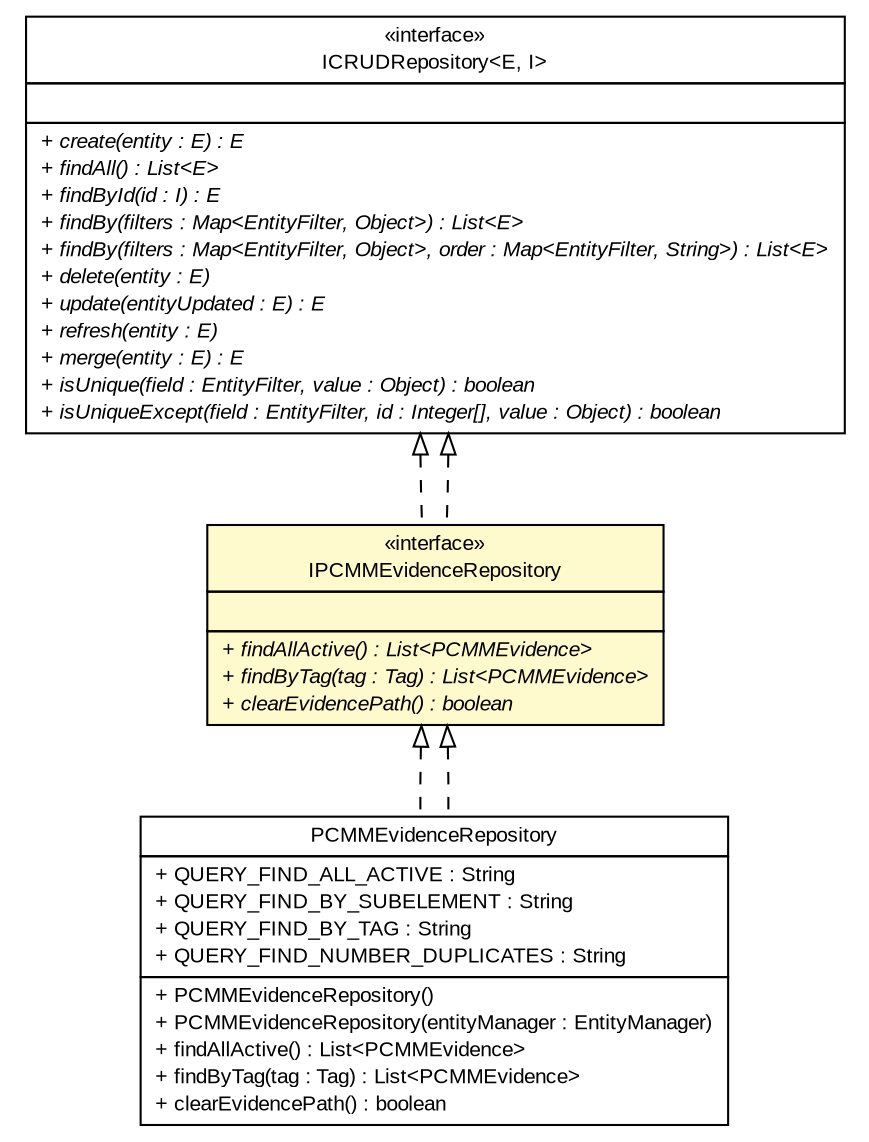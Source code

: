 #!/usr/local/bin/dot
#
# Class diagram 
# Generated by UMLGraph version R5_6-24-gf6e263 (http://www.umlgraph.org/)
#

digraph G {
	edge [fontname="arial",fontsize=10,labelfontname="arial",labelfontsize=10];
	node [fontname="arial",fontsize=10,shape=plaintext];
	nodesep=0.25;
	ranksep=0.5;
	// gov.sandia.cf.dao.ICRUDRepository<E, I>
	c171494 [label=<<table title="gov.sandia.cf.dao.ICRUDRepository" border="0" cellborder="1" cellspacing="0" cellpadding="2" port="p" href="./ICRUDRepository.html">
		<tr><td><table border="0" cellspacing="0" cellpadding="1">
<tr><td align="center" balign="center"> &#171;interface&#187; </td></tr>
<tr><td align="center" balign="center"> ICRUDRepository&lt;E, I&gt; </td></tr>
		</table></td></tr>
		<tr><td><table border="0" cellspacing="0" cellpadding="1">
<tr><td align="left" balign="left">  </td></tr>
		</table></td></tr>
		<tr><td><table border="0" cellspacing="0" cellpadding="1">
<tr><td align="left" balign="left"><font face="arial italic" point-size="10.0"> + create(entity : E) : E </font></td></tr>
<tr><td align="left" balign="left"><font face="arial italic" point-size="10.0"> + findAll() : List&lt;E&gt; </font></td></tr>
<tr><td align="left" balign="left"><font face="arial italic" point-size="10.0"> + findById(id : I) : E </font></td></tr>
<tr><td align="left" balign="left"><font face="arial italic" point-size="10.0"> + findBy(filters : Map&lt;EntityFilter, Object&gt;) : List&lt;E&gt; </font></td></tr>
<tr><td align="left" balign="left"><font face="arial italic" point-size="10.0"> + findBy(filters : Map&lt;EntityFilter, Object&gt;, order : Map&lt;EntityFilter, String&gt;) : List&lt;E&gt; </font></td></tr>
<tr><td align="left" balign="left"><font face="arial italic" point-size="10.0"> + delete(entity : E) </font></td></tr>
<tr><td align="left" balign="left"><font face="arial italic" point-size="10.0"> + update(entityUpdated : E) : E </font></td></tr>
<tr><td align="left" balign="left"><font face="arial italic" point-size="10.0"> + refresh(entity : E) </font></td></tr>
<tr><td align="left" balign="left"><font face="arial italic" point-size="10.0"> + merge(entity : E) : E </font></td></tr>
<tr><td align="left" balign="left"><font face="arial italic" point-size="10.0"> + isUnique(field : EntityFilter, value : Object) : boolean </font></td></tr>
<tr><td align="left" balign="left"><font face="arial italic" point-size="10.0"> + isUniqueExcept(field : EntityFilter, id : Integer[], value : Object) : boolean </font></td></tr>
		</table></td></tr>
		</table>>, URL="./ICRUDRepository.html", fontname="arial", fontcolor="black", fontsize=10.0];
	// gov.sandia.cf.dao.impl.PCMMEvidenceRepository
	c171525 [label=<<table title="gov.sandia.cf.dao.impl.PCMMEvidenceRepository" border="0" cellborder="1" cellspacing="0" cellpadding="2" port="p" href="./impl/PCMMEvidenceRepository.html">
		<tr><td><table border="0" cellspacing="0" cellpadding="1">
<tr><td align="center" balign="center"> PCMMEvidenceRepository </td></tr>
		</table></td></tr>
		<tr><td><table border="0" cellspacing="0" cellpadding="1">
<tr><td align="left" balign="left"> + QUERY_FIND_ALL_ACTIVE : String </td></tr>
<tr><td align="left" balign="left"> + QUERY_FIND_BY_SUBELEMENT : String </td></tr>
<tr><td align="left" balign="left"> + QUERY_FIND_BY_TAG : String </td></tr>
<tr><td align="left" balign="left"> + QUERY_FIND_NUMBER_DUPLICATES : String </td></tr>
		</table></td></tr>
		<tr><td><table border="0" cellspacing="0" cellpadding="1">
<tr><td align="left" balign="left"> + PCMMEvidenceRepository() </td></tr>
<tr><td align="left" balign="left"> + PCMMEvidenceRepository(entityManager : EntityManager) </td></tr>
<tr><td align="left" balign="left"> + findAllActive() : List&lt;PCMMEvidence&gt; </td></tr>
<tr><td align="left" balign="left"> + findByTag(tag : Tag) : List&lt;PCMMEvidence&gt; </td></tr>
<tr><td align="left" balign="left"> + clearEvidencePath() : boolean </td></tr>
		</table></td></tr>
		</table>>, URL="./impl/PCMMEvidenceRepository.html", fontname="arial", fontcolor="black", fontsize=10.0];
	// gov.sandia.cf.dao.IPCMMEvidenceRepository
	c171571 [label=<<table title="gov.sandia.cf.dao.IPCMMEvidenceRepository" border="0" cellborder="1" cellspacing="0" cellpadding="2" port="p" bgcolor="lemonChiffon" href="./IPCMMEvidenceRepository.html">
		<tr><td><table border="0" cellspacing="0" cellpadding="1">
<tr><td align="center" balign="center"> &#171;interface&#187; </td></tr>
<tr><td align="center" balign="center"> IPCMMEvidenceRepository </td></tr>
		</table></td></tr>
		<tr><td><table border="0" cellspacing="0" cellpadding="1">
<tr><td align="left" balign="left">  </td></tr>
		</table></td></tr>
		<tr><td><table border="0" cellspacing="0" cellpadding="1">
<tr><td align="left" balign="left"><font face="arial italic" point-size="10.0"> + findAllActive() : List&lt;PCMMEvidence&gt; </font></td></tr>
<tr><td align="left" balign="left"><font face="arial italic" point-size="10.0"> + findByTag(tag : Tag) : List&lt;PCMMEvidence&gt; </font></td></tr>
<tr><td align="left" balign="left"><font face="arial italic" point-size="10.0"> + clearEvidencePath() : boolean </font></td></tr>
		</table></td></tr>
		</table>>, URL="./IPCMMEvidenceRepository.html", fontname="arial", fontcolor="black", fontsize=10.0];
	//gov.sandia.cf.dao.impl.PCMMEvidenceRepository implements gov.sandia.cf.dao.IPCMMEvidenceRepository
	c171571:p -> c171525:p [dir=back,arrowtail=empty,style=dashed];
	//gov.sandia.cf.dao.IPCMMEvidenceRepository implements gov.sandia.cf.dao.ICRUDRepository<E, I>
	c171494:p -> c171571:p [dir=back,arrowtail=empty,style=dashed];
	//gov.sandia.cf.dao.IPCMMEvidenceRepository implements gov.sandia.cf.dao.ICRUDRepository<E, I>
	c171494:p -> c171571:p [dir=back,arrowtail=empty,style=dashed];
	//gov.sandia.cf.dao.impl.PCMMEvidenceRepository implements gov.sandia.cf.dao.IPCMMEvidenceRepository
	c171571:p -> c171525:p [dir=back,arrowtail=empty,style=dashed];
}

